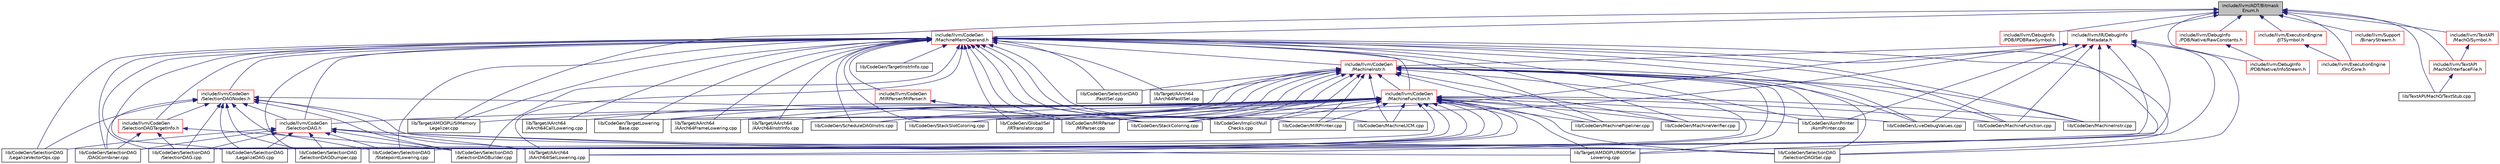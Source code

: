 digraph "include/llvm/ADT/BitmaskEnum.h"
{
 // LATEX_PDF_SIZE
  bgcolor="transparent";
  edge [fontname="Helvetica",fontsize="10",labelfontname="Helvetica",labelfontsize="10"];
  node [fontname="Helvetica",fontsize="10",shape="box"];
  Node1 [label="include/llvm/ADT/Bitmask\lEnum.h",height=0.2,width=0.4,color="black", fillcolor="grey75", style="filled", fontcolor="black",tooltip=" "];
  Node1 -> Node2 [dir="back",color="midnightblue",fontsize="10",style="solid",fontname="Helvetica"];
  Node2 [label="include/llvm/CodeGen\l/MachineMemOperand.h",height=0.2,width=0.4,color="red",URL="$MachineMemOperand_8h.html",tooltip=" "];
  Node2 -> Node3 [dir="back",color="midnightblue",fontsize="10",style="solid",fontname="Helvetica"];
  Node3 [label="include/llvm/CodeGen\l/MIRParser/MIParser.h",height=0.2,width=0.4,color="red",URL="$MIParser_8h.html",tooltip=" "];
  Node3 -> Node4 [dir="back",color="midnightblue",fontsize="10",style="solid",fontname="Helvetica"];
  Node4 [label="lib/CodeGen/MIRParser\l/MIParser.cpp",height=0.2,width=0.4,color="black",URL="$MIParser_8cpp.html",tooltip=" "];
  Node2 -> Node8 [dir="back",color="midnightblue",fontsize="10",style="solid",fontname="Helvetica"];
  Node8 [label="include/llvm/CodeGen\l/MachineFunction.h",height=0.2,width=0.4,color="red",URL="$MachineFunction_8h.html",tooltip=" "];
  Node8 -> Node896 [dir="back",color="midnightblue",fontsize="10",style="solid",fontname="Helvetica"];
  Node896 [label="include/llvm/CodeGen\l/SelectionDAG.h",height=0.2,width=0.4,color="red",URL="$SelectionDAG_8h.html",tooltip=" "];
  Node896 -> Node929 [dir="back",color="midnightblue",fontsize="10",style="solid",fontname="Helvetica"];
  Node929 [label="lib/CodeGen/SelectionDAG\l/DAGCombiner.cpp",height=0.2,width=0.4,color="black",URL="$DAGCombiner_8cpp.html",tooltip=" "];
  Node896 -> Node930 [dir="back",color="midnightblue",fontsize="10",style="solid",fontname="Helvetica"];
  Node930 [label="lib/CodeGen/SelectionDAG\l/LegalizeDAG.cpp",height=0.2,width=0.4,color="black",URL="$LegalizeDAG_8cpp.html",tooltip=" "];
  Node896 -> Node937 [dir="back",color="midnightblue",fontsize="10",style="solid",fontname="Helvetica"];
  Node937 [label="lib/CodeGen/SelectionDAG\l/LegalizeVectorOps.cpp",height=0.2,width=0.4,color="black",URL="$LegalizeVectorOps_8cpp.html",tooltip=" "];
  Node896 -> Node938 [dir="back",color="midnightblue",fontsize="10",style="solid",fontname="Helvetica"];
  Node938 [label="lib/CodeGen/SelectionDAG\l/SelectionDAG.cpp",height=0.2,width=0.4,color="black",URL="$SelectionDAG_8cpp.html",tooltip=" "];
  Node896 -> Node583 [dir="back",color="midnightblue",fontsize="10",style="solid",fontname="Helvetica"];
  Node583 [label="lib/CodeGen/SelectionDAG\l/SelectionDAGBuilder.cpp",height=0.2,width=0.4,color="black",URL="$SelectionDAGBuilder_8cpp.html",tooltip=" "];
  Node896 -> Node584 [dir="back",color="midnightblue",fontsize="10",style="solid",fontname="Helvetica"];
  Node584 [label="lib/CodeGen/SelectionDAG\l/SelectionDAGDumper.cpp",height=0.2,width=0.4,color="black",URL="$SelectionDAGDumper_8cpp.html",tooltip=" "];
  Node896 -> Node585 [dir="back",color="midnightblue",fontsize="10",style="solid",fontname="Helvetica"];
  Node585 [label="lib/CodeGen/SelectionDAG\l/SelectionDAGISel.cpp",height=0.2,width=0.4,color="black",URL="$SelectionDAGISel_8cpp.html",tooltip=" "];
  Node896 -> Node918 [dir="back",color="midnightblue",fontsize="10",style="solid",fontname="Helvetica"];
  Node918 [label="lib/CodeGen/SelectionDAG\l/StatepointLowering.cpp",height=0.2,width=0.4,color="black",URL="$StatepointLowering_8cpp.html",tooltip=" "];
  Node896 -> Node36 [dir="back",color="midnightblue",fontsize="10",style="solid",fontname="Helvetica"];
  Node36 [label="lib/Target/AArch64\l/AArch64ISelLowering.cpp",height=0.2,width=0.4,color="black",URL="$AArch64ISelLowering_8cpp.html",tooltip=" "];
  Node896 -> Node103 [dir="back",color="midnightblue",fontsize="10",style="solid",fontname="Helvetica"];
  Node103 [label="lib/Target/AMDGPU/R600ISel\lLowering.cpp",height=0.2,width=0.4,color="black",URL="$R600ISelLowering_8cpp.html",tooltip="Custom DAG lowering for R600."];
  Node8 -> Node377 [dir="back",color="midnightblue",fontsize="10",style="solid",fontname="Helvetica"];
  Node377 [label="lib/CodeGen/AsmPrinter\l/AsmPrinter.cpp",height=0.2,width=0.4,color="black",URL="$AsmPrinter_8cpp.html",tooltip=" "];
  Node8 -> Node20 [dir="back",color="midnightblue",fontsize="10",style="solid",fontname="Helvetica"];
  Node20 [label="lib/CodeGen/GlobalISel\l/IRTranslator.cpp",height=0.2,width=0.4,color="black",URL="$IRTranslator_8cpp.html",tooltip="This file implements the IRTranslator class."];
  Node8 -> Node557 [dir="back",color="midnightblue",fontsize="10",style="solid",fontname="Helvetica"];
  Node557 [label="lib/CodeGen/ImplicitNull\lChecks.cpp",height=0.2,width=0.4,color="black",URL="$ImplicitNullChecks_8cpp.html",tooltip=" "];
  Node8 -> Node558 [dir="back",color="midnightblue",fontsize="10",style="solid",fontname="Helvetica"];
  Node558 [label="lib/CodeGen/LiveDebugValues.cpp",height=0.2,width=0.4,color="black",URL="$LiveDebugValues_8cpp.html",tooltip=" "];
  Node8 -> Node4 [dir="back",color="midnightblue",fontsize="10",style="solid",fontname="Helvetica"];
  Node8 -> Node559 [dir="back",color="midnightblue",fontsize="10",style="solid",fontname="Helvetica"];
  Node559 [label="lib/CodeGen/MIRPrinter.cpp",height=0.2,width=0.4,color="black",URL="$MIRPrinter_8cpp.html",tooltip=" "];
  Node8 -> Node886 [dir="back",color="midnightblue",fontsize="10",style="solid",fontname="Helvetica"];
  Node886 [label="lib/CodeGen/MachineFunction.cpp",height=0.2,width=0.4,color="black",URL="$MachineFunction_8cpp.html",tooltip=" "];
  Node8 -> Node562 [dir="back",color="midnightblue",fontsize="10",style="solid",fontname="Helvetica"];
  Node562 [label="lib/CodeGen/MachineInstr.cpp",height=0.2,width=0.4,color="black",URL="$MachineInstr_8cpp.html",tooltip=" "];
  Node8 -> Node516 [dir="back",color="midnightblue",fontsize="10",style="solid",fontname="Helvetica"];
  Node516 [label="lib/CodeGen/MachineLICM.cpp",height=0.2,width=0.4,color="black",URL="$MachineLICM_8cpp.html",tooltip=" "];
  Node8 -> Node456 [dir="back",color="midnightblue",fontsize="10",style="solid",fontname="Helvetica"];
  Node456 [label="lib/CodeGen/MachinePipeliner.cpp",height=0.2,width=0.4,color="black",URL="$MachinePipeliner_8cpp.html",tooltip=" "];
  Node8 -> Node458 [dir="back",color="midnightblue",fontsize="10",style="solid",fontname="Helvetica"];
  Node458 [label="lib/CodeGen/MachineVerifier.cpp",height=0.2,width=0.4,color="black",URL="$MachineVerifier_8cpp.html",tooltip=" "];
  Node8 -> Node463 [dir="back",color="midnightblue",fontsize="10",style="solid",fontname="Helvetica"];
  Node463 [label="lib/CodeGen/ScheduleDAGInstrs.cpp",height=0.2,width=0.4,color="black",URL="$ScheduleDAGInstrs_8cpp.html",tooltip=" "];
  Node8 -> Node929 [dir="back",color="midnightblue",fontsize="10",style="solid",fontname="Helvetica"];
  Node8 -> Node930 [dir="back",color="midnightblue",fontsize="10",style="solid",fontname="Helvetica"];
  Node8 -> Node938 [dir="back",color="midnightblue",fontsize="10",style="solid",fontname="Helvetica"];
  Node8 -> Node583 [dir="back",color="midnightblue",fontsize="10",style="solid",fontname="Helvetica"];
  Node8 -> Node585 [dir="back",color="midnightblue",fontsize="10",style="solid",fontname="Helvetica"];
  Node8 -> Node918 [dir="back",color="midnightblue",fontsize="10",style="solid",fontname="Helvetica"];
  Node8 -> Node838 [dir="back",color="midnightblue",fontsize="10",style="solid",fontname="Helvetica"];
  Node838 [label="lib/CodeGen/StackColoring.cpp",height=0.2,width=0.4,color="black",URL="$StackColoring_8cpp.html",tooltip=" "];
  Node8 -> Node465 [dir="back",color="midnightblue",fontsize="10",style="solid",fontname="Helvetica"];
  Node465 [label="lib/CodeGen/StackSlotColoring.cpp",height=0.2,width=0.4,color="black",URL="$StackSlotColoring_8cpp.html",tooltip=" "];
  Node8 -> Node873 [dir="back",color="midnightblue",fontsize="10",style="solid",fontname="Helvetica"];
  Node873 [label="lib/CodeGen/TargetLowering\lBase.cpp",height=0.2,width=0.4,color="black",URL="$TargetLoweringBase_8cpp.html",tooltip=" "];
  Node8 -> Node22 [dir="back",color="midnightblue",fontsize="10",style="solid",fontname="Helvetica"];
  Node22 [label="lib/Target/AArch64\l/AArch64CallLowering.cpp",height=0.2,width=0.4,color="black",URL="$AArch64CallLowering_8cpp.html",tooltip="This file implements the lowering of LLVM calls to machine code calls for GlobalISel."];
  Node8 -> Node35 [dir="back",color="midnightblue",fontsize="10",style="solid",fontname="Helvetica"];
  Node35 [label="lib/Target/AArch64\l/AArch64FrameLowering.cpp",height=0.2,width=0.4,color="black",URL="$AArch64FrameLowering_8cpp.html",tooltip=" "];
  Node8 -> Node36 [dir="back",color="midnightblue",fontsize="10",style="solid",fontname="Helvetica"];
  Node8 -> Node37 [dir="back",color="midnightblue",fontsize="10",style="solid",fontname="Helvetica"];
  Node37 [label="lib/Target/AArch64\l/AArch64InstrInfo.cpp",height=0.2,width=0.4,color="black",URL="$AArch64InstrInfo_8cpp.html",tooltip=" "];
  Node8 -> Node103 [dir="back",color="midnightblue",fontsize="10",style="solid",fontname="Helvetica"];
  Node8 -> Node123 [dir="back",color="midnightblue",fontsize="10",style="solid",fontname="Helvetica"];
  Node123 [label="lib/Target/AMDGPU/SIMemory\lLegalizer.cpp",height=0.2,width=0.4,color="black",URL="$SIMemoryLegalizer_8cpp.html",tooltip="Memory legalizer - implements memory model."];
  Node2 -> Node989 [dir="back",color="midnightblue",fontsize="10",style="solid",fontname="Helvetica"];
  Node989 [label="include/llvm/CodeGen\l/MachineInstr.h",height=0.2,width=0.4,color="red",URL="$MachineInstr_8h.html",tooltip=" "];
  Node989 -> Node8 [dir="back",color="midnightblue",fontsize="10",style="solid",fontname="Helvetica"];
  Node989 -> Node377 [dir="back",color="midnightblue",fontsize="10",style="solid",fontname="Helvetica"];
  Node989 -> Node557 [dir="back",color="midnightblue",fontsize="10",style="solid",fontname="Helvetica"];
  Node989 -> Node558 [dir="back",color="midnightblue",fontsize="10",style="solid",fontname="Helvetica"];
  Node989 -> Node4 [dir="back",color="midnightblue",fontsize="10",style="solid",fontname="Helvetica"];
  Node989 -> Node559 [dir="back",color="midnightblue",fontsize="10",style="solid",fontname="Helvetica"];
  Node989 -> Node886 [dir="back",color="midnightblue",fontsize="10",style="solid",fontname="Helvetica"];
  Node989 -> Node562 [dir="back",color="midnightblue",fontsize="10",style="solid",fontname="Helvetica"];
  Node989 -> Node516 [dir="back",color="midnightblue",fontsize="10",style="solid",fontname="Helvetica"];
  Node989 -> Node456 [dir="back",color="midnightblue",fontsize="10",style="solid",fontname="Helvetica"];
  Node989 -> Node458 [dir="back",color="midnightblue",fontsize="10",style="solid",fontname="Helvetica"];
  Node989 -> Node463 [dir="back",color="midnightblue",fontsize="10",style="solid",fontname="Helvetica"];
  Node989 -> Node577 [dir="back",color="midnightblue",fontsize="10",style="solid",fontname="Helvetica"];
  Node577 [label="lib/CodeGen/SelectionDAG\l/FastISel.cpp",height=0.2,width=0.4,color="black",URL="$FastISel_8cpp.html",tooltip=" "];
  Node989 -> Node583 [dir="back",color="midnightblue",fontsize="10",style="solid",fontname="Helvetica"];
  Node989 -> Node585 [dir="back",color="midnightblue",fontsize="10",style="solid",fontname="Helvetica"];
  Node989 -> Node838 [dir="back",color="midnightblue",fontsize="10",style="solid",fontname="Helvetica"];
  Node989 -> Node465 [dir="back",color="midnightblue",fontsize="10",style="solid",fontname="Helvetica"];
  Node989 -> Node873 [dir="back",color="midnightblue",fontsize="10",style="solid",fontname="Helvetica"];
  Node989 -> Node34 [dir="back",color="midnightblue",fontsize="10",style="solid",fontname="Helvetica"];
  Node34 [label="lib/Target/AArch64\l/AArch64FastISel.cpp",height=0.2,width=0.4,color="black",URL="$AArch64FastISel_8cpp.html",tooltip=" "];
  Node989 -> Node35 [dir="back",color="midnightblue",fontsize="10",style="solid",fontname="Helvetica"];
  Node989 -> Node36 [dir="back",color="midnightblue",fontsize="10",style="solid",fontname="Helvetica"];
  Node989 -> Node37 [dir="back",color="midnightblue",fontsize="10",style="solid",fontname="Helvetica"];
  Node989 -> Node103 [dir="back",color="midnightblue",fontsize="10",style="solid",fontname="Helvetica"];
  Node2 -> Node896 [dir="back",color="midnightblue",fontsize="10",style="solid",fontname="Helvetica"];
  Node2 -> Node1069 [dir="back",color="midnightblue",fontsize="10",style="solid",fontname="Helvetica"];
  Node1069 [label="include/llvm/CodeGen\l/SelectionDAGNodes.h",height=0.2,width=0.4,color="red",URL="$SelectionDAGNodes_8h.html",tooltip=" "];
  Node1069 -> Node896 [dir="back",color="midnightblue",fontsize="10",style="solid",fontname="Helvetica"];
  Node1069 -> Node1071 [dir="back",color="midnightblue",fontsize="10",style="solid",fontname="Helvetica"];
  Node1071 [label="include/llvm/CodeGen\l/SelectionDAGTargetInfo.h",height=0.2,width=0.4,color="red",URL="$SelectionDAGTargetInfo_8h.html",tooltip=" "];
  Node1071 -> Node929 [dir="back",color="midnightblue",fontsize="10",style="solid",fontname="Helvetica"];
  Node1071 -> Node938 [dir="back",color="midnightblue",fontsize="10",style="solid",fontname="Helvetica"];
  Node1071 -> Node583 [dir="back",color="midnightblue",fontsize="10",style="solid",fontname="Helvetica"];
  Node1069 -> Node929 [dir="back",color="midnightblue",fontsize="10",style="solid",fontname="Helvetica"];
  Node1069 -> Node930 [dir="back",color="midnightblue",fontsize="10",style="solid",fontname="Helvetica"];
  Node1069 -> Node937 [dir="back",color="midnightblue",fontsize="10",style="solid",fontname="Helvetica"];
  Node1069 -> Node938 [dir="back",color="midnightblue",fontsize="10",style="solid",fontname="Helvetica"];
  Node1069 -> Node583 [dir="back",color="midnightblue",fontsize="10",style="solid",fontname="Helvetica"];
  Node1069 -> Node584 [dir="back",color="midnightblue",fontsize="10",style="solid",fontname="Helvetica"];
  Node1069 -> Node585 [dir="back",color="midnightblue",fontsize="10",style="solid",fontname="Helvetica"];
  Node1069 -> Node918 [dir="back",color="midnightblue",fontsize="10",style="solid",fontname="Helvetica"];
  Node1069 -> Node838 [dir="back",color="midnightblue",fontsize="10",style="solid",fontname="Helvetica"];
  Node1069 -> Node36 [dir="back",color="midnightblue",fontsize="10",style="solid",fontname="Helvetica"];
  Node2 -> Node1071 [dir="back",color="midnightblue",fontsize="10",style="solid",fontname="Helvetica"];
  Node2 -> Node377 [dir="back",color="midnightblue",fontsize="10",style="solid",fontname="Helvetica"];
  Node2 -> Node20 [dir="back",color="midnightblue",fontsize="10",style="solid",fontname="Helvetica"];
  Node2 -> Node557 [dir="back",color="midnightblue",fontsize="10",style="solid",fontname="Helvetica"];
  Node2 -> Node558 [dir="back",color="midnightblue",fontsize="10",style="solid",fontname="Helvetica"];
  Node2 -> Node4 [dir="back",color="midnightblue",fontsize="10",style="solid",fontname="Helvetica"];
  Node2 -> Node559 [dir="back",color="midnightblue",fontsize="10",style="solid",fontname="Helvetica"];
  Node2 -> Node886 [dir="back",color="midnightblue",fontsize="10",style="solid",fontname="Helvetica"];
  Node2 -> Node562 [dir="back",color="midnightblue",fontsize="10",style="solid",fontname="Helvetica"];
  Node2 -> Node516 [dir="back",color="midnightblue",fontsize="10",style="solid",fontname="Helvetica"];
  Node2 -> Node456 [dir="back",color="midnightblue",fontsize="10",style="solid",fontname="Helvetica"];
  Node2 -> Node458 [dir="back",color="midnightblue",fontsize="10",style="solid",fontname="Helvetica"];
  Node2 -> Node463 [dir="back",color="midnightblue",fontsize="10",style="solid",fontname="Helvetica"];
  Node2 -> Node929 [dir="back",color="midnightblue",fontsize="10",style="solid",fontname="Helvetica"];
  Node2 -> Node577 [dir="back",color="midnightblue",fontsize="10",style="solid",fontname="Helvetica"];
  Node2 -> Node930 [dir="back",color="midnightblue",fontsize="10",style="solid",fontname="Helvetica"];
  Node2 -> Node937 [dir="back",color="midnightblue",fontsize="10",style="solid",fontname="Helvetica"];
  Node2 -> Node938 [dir="back",color="midnightblue",fontsize="10",style="solid",fontname="Helvetica"];
  Node2 -> Node583 [dir="back",color="midnightblue",fontsize="10",style="solid",fontname="Helvetica"];
  Node2 -> Node584 [dir="back",color="midnightblue",fontsize="10",style="solid",fontname="Helvetica"];
  Node2 -> Node585 [dir="back",color="midnightblue",fontsize="10",style="solid",fontname="Helvetica"];
  Node2 -> Node918 [dir="back",color="midnightblue",fontsize="10",style="solid",fontname="Helvetica"];
  Node2 -> Node838 [dir="back",color="midnightblue",fontsize="10",style="solid",fontname="Helvetica"];
  Node2 -> Node465 [dir="back",color="midnightblue",fontsize="10",style="solid",fontname="Helvetica"];
  Node2 -> Node587 [dir="back",color="midnightblue",fontsize="10",style="solid",fontname="Helvetica"];
  Node587 [label="lib/CodeGen/TargetInstrInfo.cpp",height=0.2,width=0.4,color="black",URL="$TargetInstrInfo_8cpp.html",tooltip=" "];
  Node2 -> Node873 [dir="back",color="midnightblue",fontsize="10",style="solid",fontname="Helvetica"];
  Node2 -> Node22 [dir="back",color="midnightblue",fontsize="10",style="solid",fontname="Helvetica"];
  Node2 -> Node34 [dir="back",color="midnightblue",fontsize="10",style="solid",fontname="Helvetica"];
  Node2 -> Node35 [dir="back",color="midnightblue",fontsize="10",style="solid",fontname="Helvetica"];
  Node2 -> Node36 [dir="back",color="midnightblue",fontsize="10",style="solid",fontname="Helvetica"];
  Node2 -> Node37 [dir="back",color="midnightblue",fontsize="10",style="solid",fontname="Helvetica"];
  Node2 -> Node103 [dir="back",color="midnightblue",fontsize="10",style="solid",fontname="Helvetica"];
  Node2 -> Node123 [dir="back",color="midnightblue",fontsize="10",style="solid",fontname="Helvetica"];
  Node1 -> Node1086 [dir="back",color="midnightblue",fontsize="10",style="solid",fontname="Helvetica"];
  Node1086 [label="include/llvm/DebugInfo\l/PDB/IPDBRawSymbol.h",height=0.2,width=0.4,color="red",URL="$IPDBRawSymbol_8h.html",tooltip=" "];
  Node1 -> Node1209 [dir="back",color="midnightblue",fontsize="10",style="solid",fontname="Helvetica"];
  Node1209 [label="include/llvm/DebugInfo\l/PDB/Native/InfoStream.h",height=0.2,width=0.4,color="red",URL="$InfoStream_8h.html",tooltip=" "];
  Node1 -> Node1215 [dir="back",color="midnightblue",fontsize="10",style="solid",fontname="Helvetica"];
  Node1215 [label="include/llvm/DebugInfo\l/PDB/Native/RawConstants.h",height=0.2,width=0.4,color="red",URL="$RawConstants_8h.html",tooltip=" "];
  Node1215 -> Node1209 [dir="back",color="midnightblue",fontsize="10",style="solid",fontname="Helvetica"];
  Node1 -> Node1237 [dir="back",color="midnightblue",fontsize="10",style="solid",fontname="Helvetica"];
  Node1237 [label="include/llvm/ExecutionEngine\l/JITSymbol.h",height=0.2,width=0.4,color="red",URL="$JITSymbol_8h.html",tooltip=" "];
  Node1237 -> Node1277 [dir="back",color="midnightblue",fontsize="10",style="solid",fontname="Helvetica"];
  Node1277 [label="include/llvm/ExecutionEngine\l/Orc/Core.h",height=0.2,width=0.4,color="red",URL="$llvm_2ExecutionEngine_2Orc_2Core_8h.html",tooltip=" "];
  Node1 -> Node1277 [dir="back",color="midnightblue",fontsize="10",style="solid",fontname="Helvetica"];
  Node1 -> Node1337 [dir="back",color="midnightblue",fontsize="10",style="solid",fontname="Helvetica"];
  Node1337 [label="include/llvm/IR/DebugInfo\lMetadata.h",height=0.2,width=0.4,color="red",URL="$DebugInfoMetadata_8h.html",tooltip=" "];
  Node1337 -> Node989 [dir="back",color="midnightblue",fontsize="10",style="solid",fontname="Helvetica"];
  Node1337 -> Node377 [dir="back",color="midnightblue",fontsize="10",style="solid",fontname="Helvetica"];
  Node1337 -> Node558 [dir="back",color="midnightblue",fontsize="10",style="solid",fontname="Helvetica"];
  Node1337 -> Node4 [dir="back",color="midnightblue",fontsize="10",style="solid",fontname="Helvetica"];
  Node1337 -> Node886 [dir="back",color="midnightblue",fontsize="10",style="solid",fontname="Helvetica"];
  Node1337 -> Node562 [dir="back",color="midnightblue",fontsize="10",style="solid",fontname="Helvetica"];
  Node1337 -> Node938 [dir="back",color="midnightblue",fontsize="10",style="solid",fontname="Helvetica"];
  Node1337 -> Node583 [dir="back",color="midnightblue",fontsize="10",style="solid",fontname="Helvetica"];
  Node1337 -> Node584 [dir="back",color="midnightblue",fontsize="10",style="solid",fontname="Helvetica"];
  Node1337 -> Node585 [dir="back",color="midnightblue",fontsize="10",style="solid",fontname="Helvetica"];
  Node1337 -> Node838 [dir="back",color="midnightblue",fontsize="10",style="solid",fontname="Helvetica"];
  Node1 -> Node1407 [dir="back",color="midnightblue",fontsize="10",style="solid",fontname="Helvetica"];
  Node1407 [label="include/llvm/Support\l/BinaryStream.h",height=0.2,width=0.4,color="red",URL="$BinaryStream_8h.html",tooltip=" "];
  Node1 -> Node1607 [dir="back",color="midnightblue",fontsize="10",style="solid",fontname="Helvetica"];
  Node1607 [label="include/llvm/TextAPI\l/MachO/InterfaceFile.h",height=0.2,width=0.4,color="red",URL="$InterfaceFile_8h.html",tooltip=" "];
  Node1607 -> Node1609 [dir="back",color="midnightblue",fontsize="10",style="solid",fontname="Helvetica"];
  Node1609 [label="lib/TextAPI/MachO/TextStub.cpp",height=0.2,width=0.4,color="black",URL="$TextStub_8cpp.html",tooltip=" "];
  Node1 -> Node1612 [dir="back",color="midnightblue",fontsize="10",style="solid",fontname="Helvetica"];
  Node1612 [label="include/llvm/TextAPI\l/MachO/Symbol.h",height=0.2,width=0.4,color="red",URL="$Symbol_8h.html",tooltip=" "];
  Node1612 -> Node1607 [dir="back",color="midnightblue",fontsize="10",style="solid",fontname="Helvetica"];
  Node1 -> Node123 [dir="back",color="midnightblue",fontsize="10",style="solid",fontname="Helvetica"];
  Node1 -> Node1609 [dir="back",color="midnightblue",fontsize="10",style="solid",fontname="Helvetica"];
}
